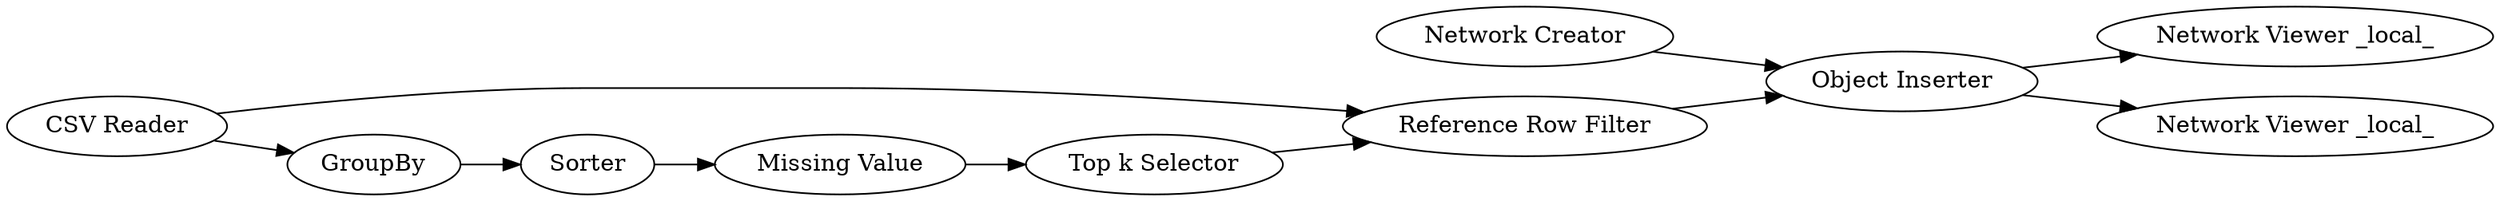 digraph {
	"-6481135276073557348_20" [label=Sorter]
	"-6481135276073557348_13" [label="CSV Reader"]
	"-6481135276073557348_4" [label="Object Inserter"]
	"-6481135276073557348_17" [label="Reference Row Filter"]
	"-6481135276073557348_2" [label=GroupBy]
	"-6481135276073557348_16" [label="Top k Selector"]
	"-6481135276073557348_3" [label="Network Creator"]
	"-6481135276073557348_15" [label="Missing Value"]
	"-6481135276073557348_19" [label="Network Viewer _local_"]
	"-6481135276073557348_21" [label="Network Viewer _local_"]
	"-6481135276073557348_4" -> "-6481135276073557348_19"
	"-6481135276073557348_20" -> "-6481135276073557348_15"
	"-6481135276073557348_17" -> "-6481135276073557348_4"
	"-6481135276073557348_15" -> "-6481135276073557348_16"
	"-6481135276073557348_2" -> "-6481135276073557348_20"
	"-6481135276073557348_13" -> "-6481135276073557348_2"
	"-6481135276073557348_4" -> "-6481135276073557348_21"
	"-6481135276073557348_16" -> "-6481135276073557348_17"
	"-6481135276073557348_3" -> "-6481135276073557348_4"
	"-6481135276073557348_13" -> "-6481135276073557348_17"
	rankdir=LR
}
